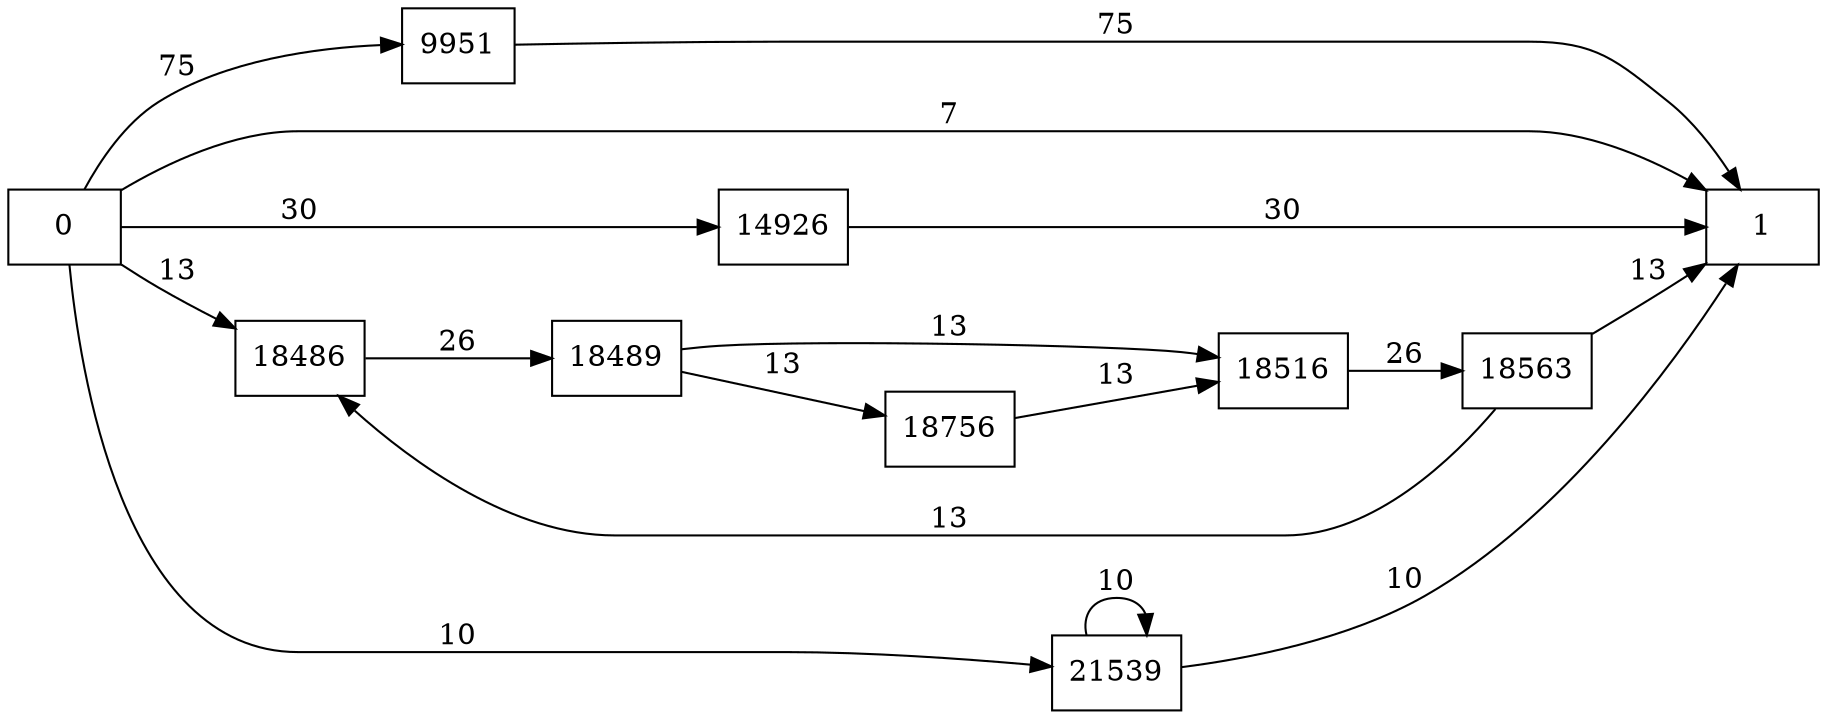 digraph {
	graph [rankdir=LR]
	node [shape=rectangle]
	9951 -> 1 [label=75]
	14926 -> 1 [label=30]
	18486 -> 18489 [label=26]
	18489 -> 18516 [label=13]
	18489 -> 18756 [label=13]
	18516 -> 18563 [label=26]
	18563 -> 18486 [label=13]
	18563 -> 1 [label=13]
	18756 -> 18516 [label=13]
	21539 -> 21539 [label=10]
	21539 -> 1 [label=10]
	0 -> 1 [label=7]
	0 -> 9951 [label=75]
	0 -> 14926 [label=30]
	0 -> 18486 [label=13]
	0 -> 21539 [label=10]
}
